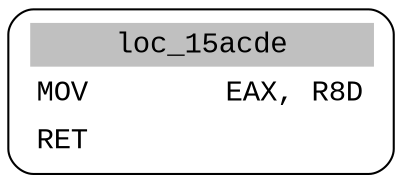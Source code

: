 digraph asm_graph {
1941 [
shape="Mrecord" fontname="Courier New"label =<<table border="0" cellborder="0" cellpadding="3"><tr><td align="center" colspan="2" bgcolor="grey">loc_15acde</td></tr><tr><td align="left">MOV        EAX, R8D</td></tr><tr><td align="left">RET        </td></tr></table>> ];
}